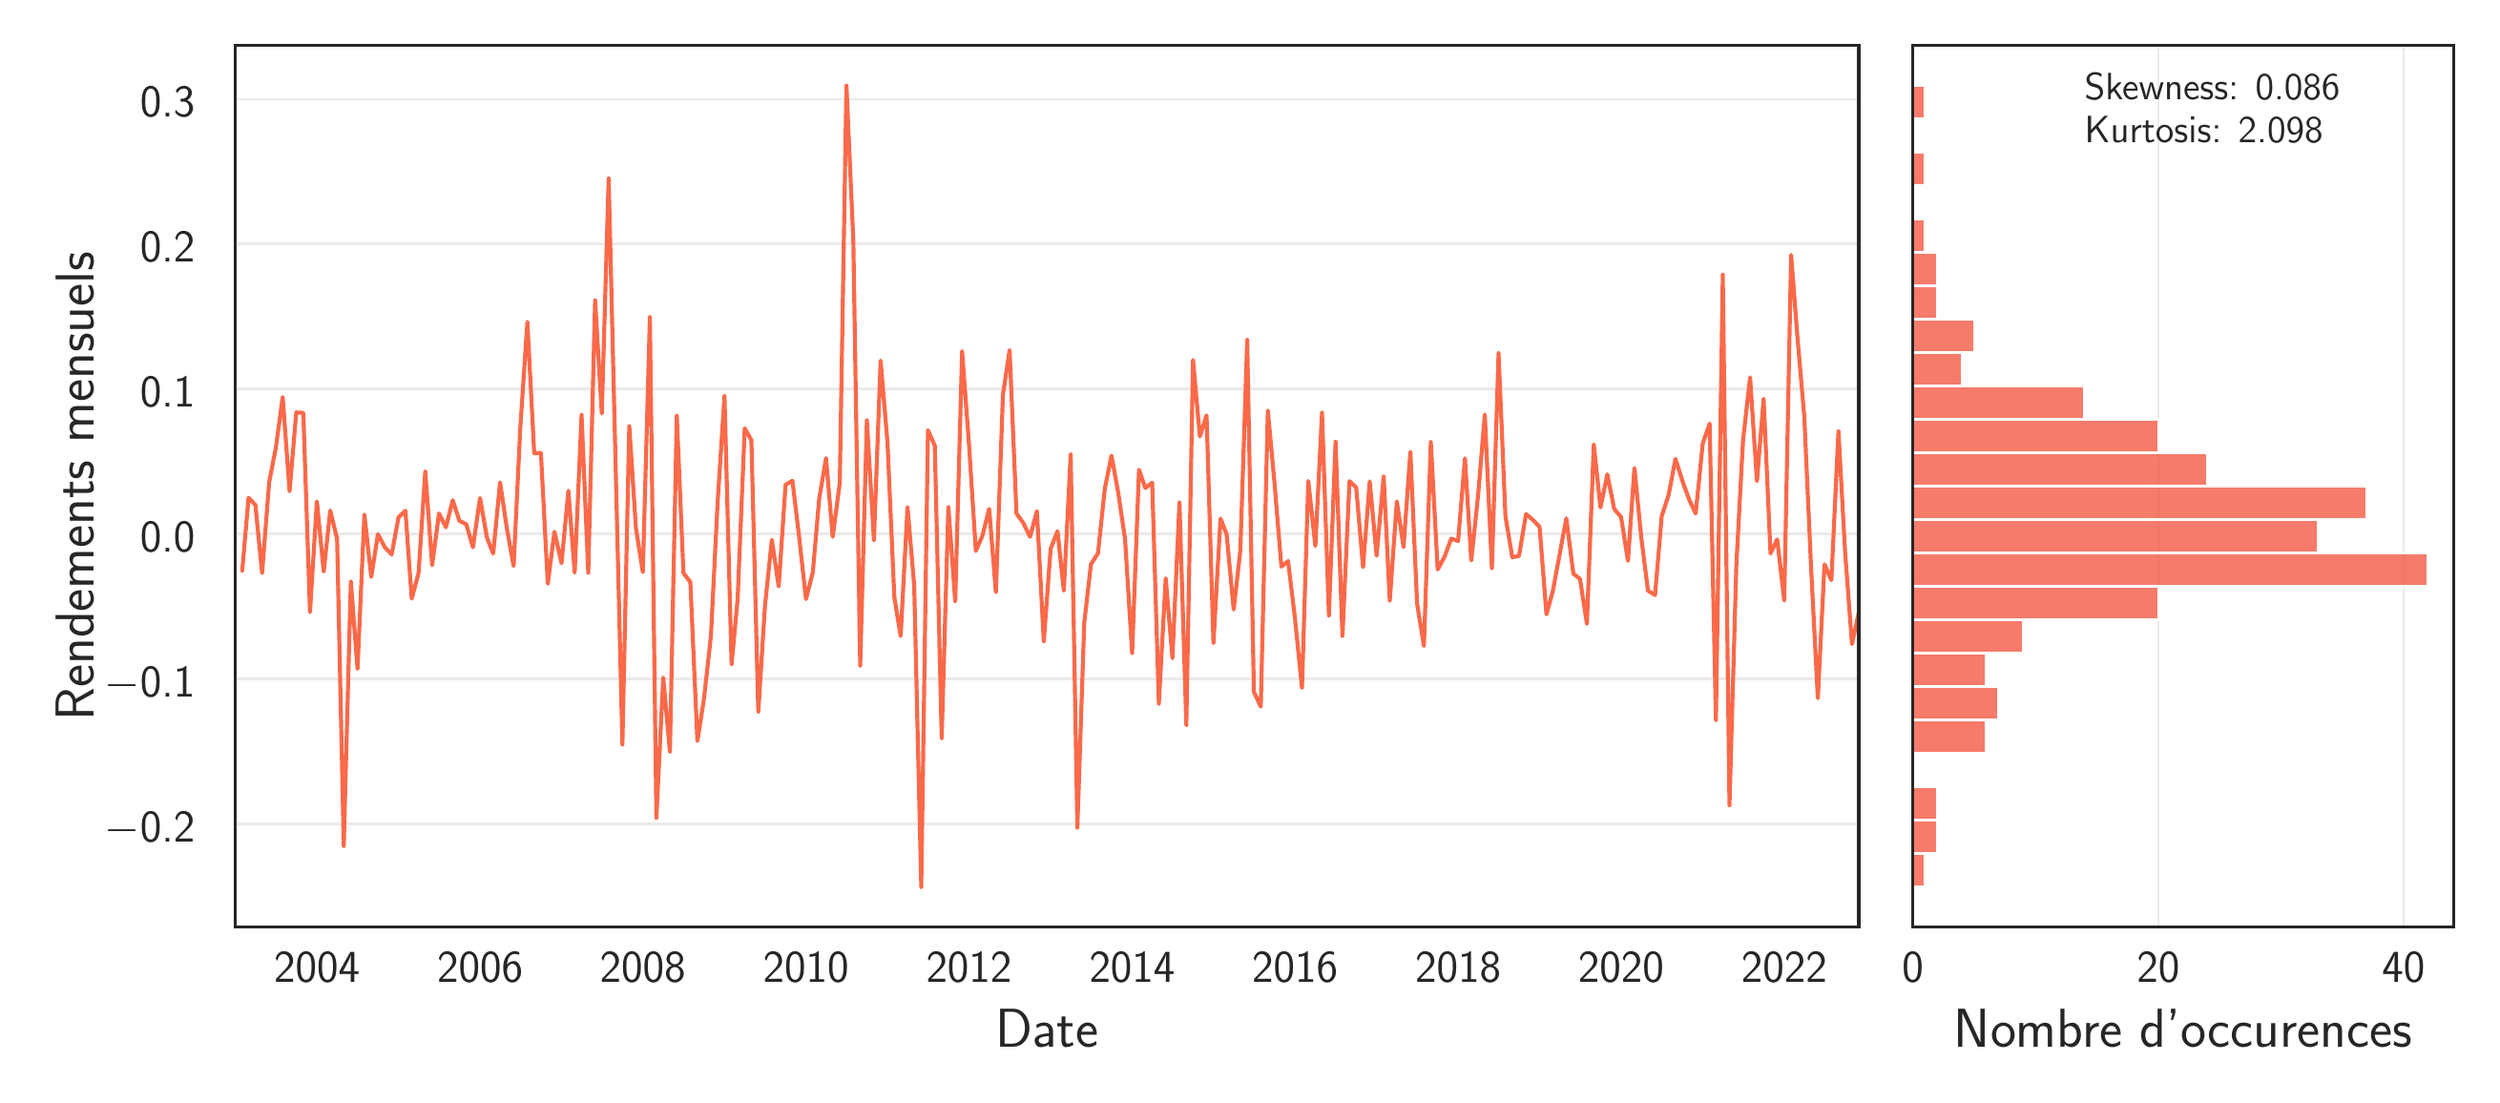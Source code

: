 \begingroup%
\makeatletter%
\begin{pgfpicture}%
\pgfpathrectangle{\pgfpointorigin}{\pgfqpoint{12.82in}{5.503in}}%
\pgfusepath{use as bounding box, clip}%
\begin{pgfscope}%
\pgfsetbuttcap%
\pgfsetmiterjoin%
\definecolor{currentfill}{rgb}{1.0,1.0,1.0}%
\pgfsetfillcolor{currentfill}%
\pgfsetlinewidth{0.0pt}%
\definecolor{currentstroke}{rgb}{1.0,1.0,1.0}%
\pgfsetstrokecolor{currentstroke}%
\pgfsetdash{}{0pt}%
\pgfpathmoveto{\pgfqpoint{0.0in}{0.0in}}%
\pgfpathlineto{\pgfqpoint{12.82in}{0.0in}}%
\pgfpathlineto{\pgfqpoint{12.82in}{5.503in}}%
\pgfpathlineto{\pgfqpoint{0.0in}{5.503in}}%
\pgfpathlineto{\pgfqpoint{0.0in}{0.0in}}%
\pgfpathclose%
\pgfusepath{fill}%
\end{pgfscope}%
\begin{pgfscope}%
\pgfsetbuttcap%
\pgfsetmiterjoin%
\definecolor{currentfill}{rgb}{1.0,1.0,1.0}%
\pgfsetfillcolor{currentfill}%
\pgfsetlinewidth{0.0pt}%
\definecolor{currentstroke}{rgb}{0.0,0.0,0.0}%
\pgfsetstrokecolor{currentstroke}%
\pgfsetstrokeopacity{0.0}%
\pgfsetdash{}{0pt}%
\pgfpathmoveto{\pgfqpoint{1.095in}{0.783in}}%
\pgfpathlineto{\pgfqpoint{9.601in}{0.783in}}%
\pgfpathlineto{\pgfqpoint{9.601in}{5.403in}}%
\pgfpathlineto{\pgfqpoint{1.095in}{5.403in}}%
\pgfpathlineto{\pgfqpoint{1.095in}{0.783in}}%
\pgfpathclose%
\pgfusepath{fill}%
\end{pgfscope}%
\begin{pgfscope}%
\pgfpathrectangle{\pgfqpoint{1.095in}{0.783in}}{\pgfqpoint{8.506in}{4.62in}}%
\pgfusepath{clip}%
\pgfsetroundcap%
\pgfsetroundjoin%
\pgfsetlinewidth{1.004pt}%
\definecolor{currentstroke}{rgb}{0.8,0.8,0.8}%
\pgfsetstrokecolor{currentstroke}%
\pgfsetstrokeopacity{0.0}%
\pgfsetdash{}{0pt}%
\pgfpathmoveto{\pgfqpoint{1.522in}{0.783in}}%
\pgfpathlineto{\pgfqpoint{1.522in}{5.403in}}%
\pgfusepath{stroke}%
\end{pgfscope}%
\begin{pgfscope}%
\definecolor{textcolor}{rgb}{0.15,0.15,0.15}%
\pgfsetstrokecolor{textcolor}%
\pgfsetfillcolor{textcolor}%
\pgftext[x=1.522in,y=0.651in,,top]{\color{textcolor}\sffamily\fontsize{19.0}{22.8}\selectfont 2004}%
\end{pgfscope}%
\begin{pgfscope}%
\pgfpathrectangle{\pgfqpoint{1.095in}{0.783in}}{\pgfqpoint{8.506in}{4.62in}}%
\pgfusepath{clip}%
\pgfsetroundcap%
\pgfsetroundjoin%
\pgfsetlinewidth{1.004pt}%
\definecolor{currentstroke}{rgb}{0.8,0.8,0.8}%
\pgfsetstrokecolor{currentstroke}%
\pgfsetstrokeopacity{0.0}%
\pgfsetdash{}{0pt}%
\pgfpathmoveto{\pgfqpoint{2.377in}{0.783in}}%
\pgfpathlineto{\pgfqpoint{2.377in}{5.403in}}%
\pgfusepath{stroke}%
\end{pgfscope}%
\begin{pgfscope}%
\definecolor{textcolor}{rgb}{0.15,0.15,0.15}%
\pgfsetstrokecolor{textcolor}%
\pgfsetfillcolor{textcolor}%
\pgftext[x=2.377in,y=0.651in,,top]{\color{textcolor}\sffamily\fontsize{19.0}{22.8}\selectfont 2006}%
\end{pgfscope}%
\begin{pgfscope}%
\pgfpathrectangle{\pgfqpoint{1.095in}{0.783in}}{\pgfqpoint{8.506in}{4.62in}}%
\pgfusepath{clip}%
\pgfsetroundcap%
\pgfsetroundjoin%
\pgfsetlinewidth{1.004pt}%
\definecolor{currentstroke}{rgb}{0.8,0.8,0.8}%
\pgfsetstrokecolor{currentstroke}%
\pgfsetstrokeopacity{0.0}%
\pgfsetdash{}{0pt}%
\pgfpathmoveto{\pgfqpoint{3.23in}{0.783in}}%
\pgfpathlineto{\pgfqpoint{3.23in}{5.403in}}%
\pgfusepath{stroke}%
\end{pgfscope}%
\begin{pgfscope}%
\definecolor{textcolor}{rgb}{0.15,0.15,0.15}%
\pgfsetstrokecolor{textcolor}%
\pgfsetfillcolor{textcolor}%
\pgftext[x=3.23in,y=0.651in,,top]{\color{textcolor}\sffamily\fontsize{19.0}{22.8}\selectfont 2008}%
\end{pgfscope}%
\begin{pgfscope}%
\pgfpathrectangle{\pgfqpoint{1.095in}{0.783in}}{\pgfqpoint{8.506in}{4.62in}}%
\pgfusepath{clip}%
\pgfsetroundcap%
\pgfsetroundjoin%
\pgfsetlinewidth{1.004pt}%
\definecolor{currentstroke}{rgb}{0.8,0.8,0.8}%
\pgfsetstrokecolor{currentstroke}%
\pgfsetstrokeopacity{0.0}%
\pgfsetdash{}{0pt}%
\pgfpathmoveto{\pgfqpoint{4.085in}{0.783in}}%
\pgfpathlineto{\pgfqpoint{4.085in}{5.403in}}%
\pgfusepath{stroke}%
\end{pgfscope}%
\begin{pgfscope}%
\definecolor{textcolor}{rgb}{0.15,0.15,0.15}%
\pgfsetstrokecolor{textcolor}%
\pgfsetfillcolor{textcolor}%
\pgftext[x=4.085in,y=0.651in,,top]{\color{textcolor}\sffamily\fontsize{19.0}{22.8}\selectfont 2010}%
\end{pgfscope}%
\begin{pgfscope}%
\pgfpathrectangle{\pgfqpoint{1.095in}{0.783in}}{\pgfqpoint{8.506in}{4.62in}}%
\pgfusepath{clip}%
\pgfsetroundcap%
\pgfsetroundjoin%
\pgfsetlinewidth{1.004pt}%
\definecolor{currentstroke}{rgb}{0.8,0.8,0.8}%
\pgfsetstrokecolor{currentstroke}%
\pgfsetstrokeopacity{0.0}%
\pgfsetdash{}{0pt}%
\pgfpathmoveto{\pgfqpoint{4.939in}{0.783in}}%
\pgfpathlineto{\pgfqpoint{4.939in}{5.403in}}%
\pgfusepath{stroke}%
\end{pgfscope}%
\begin{pgfscope}%
\definecolor{textcolor}{rgb}{0.15,0.15,0.15}%
\pgfsetstrokecolor{textcolor}%
\pgfsetfillcolor{textcolor}%
\pgftext[x=4.939in,y=0.651in,,top]{\color{textcolor}\sffamily\fontsize{19.0}{22.8}\selectfont 2012}%
\end{pgfscope}%
\begin{pgfscope}%
\pgfpathrectangle{\pgfqpoint{1.095in}{0.783in}}{\pgfqpoint{8.506in}{4.62in}}%
\pgfusepath{clip}%
\pgfsetroundcap%
\pgfsetroundjoin%
\pgfsetlinewidth{1.004pt}%
\definecolor{currentstroke}{rgb}{0.8,0.8,0.8}%
\pgfsetstrokecolor{currentstroke}%
\pgfsetstrokeopacity{0.0}%
\pgfsetdash{}{0pt}%
\pgfpathmoveto{\pgfqpoint{5.794in}{0.783in}}%
\pgfpathlineto{\pgfqpoint{5.794in}{5.403in}}%
\pgfusepath{stroke}%
\end{pgfscope}%
\begin{pgfscope}%
\definecolor{textcolor}{rgb}{0.15,0.15,0.15}%
\pgfsetstrokecolor{textcolor}%
\pgfsetfillcolor{textcolor}%
\pgftext[x=5.794in,y=0.651in,,top]{\color{textcolor}\sffamily\fontsize{19.0}{22.8}\selectfont 2014}%
\end{pgfscope}%
\begin{pgfscope}%
\pgfpathrectangle{\pgfqpoint{1.095in}{0.783in}}{\pgfqpoint{8.506in}{4.62in}}%
\pgfusepath{clip}%
\pgfsetroundcap%
\pgfsetroundjoin%
\pgfsetlinewidth{1.004pt}%
\definecolor{currentstroke}{rgb}{0.8,0.8,0.8}%
\pgfsetstrokecolor{currentstroke}%
\pgfsetstrokeopacity{0.0}%
\pgfsetdash{}{0pt}%
\pgfpathmoveto{\pgfqpoint{6.647in}{0.783in}}%
\pgfpathlineto{\pgfqpoint{6.647in}{5.403in}}%
\pgfusepath{stroke}%
\end{pgfscope}%
\begin{pgfscope}%
\definecolor{textcolor}{rgb}{0.15,0.15,0.15}%
\pgfsetstrokecolor{textcolor}%
\pgfsetfillcolor{textcolor}%
\pgftext[x=6.647in,y=0.651in,,top]{\color{textcolor}\sffamily\fontsize{19.0}{22.8}\selectfont 2016}%
\end{pgfscope}%
\begin{pgfscope}%
\pgfpathrectangle{\pgfqpoint{1.095in}{0.783in}}{\pgfqpoint{8.506in}{4.62in}}%
\pgfusepath{clip}%
\pgfsetroundcap%
\pgfsetroundjoin%
\pgfsetlinewidth{1.004pt}%
\definecolor{currentstroke}{rgb}{0.8,0.8,0.8}%
\pgfsetstrokecolor{currentstroke}%
\pgfsetstrokeopacity{0.0}%
\pgfsetdash{}{0pt}%
\pgfpathmoveto{\pgfqpoint{7.502in}{0.783in}}%
\pgfpathlineto{\pgfqpoint{7.502in}{5.403in}}%
\pgfusepath{stroke}%
\end{pgfscope}%
\begin{pgfscope}%
\definecolor{textcolor}{rgb}{0.15,0.15,0.15}%
\pgfsetstrokecolor{textcolor}%
\pgfsetfillcolor{textcolor}%
\pgftext[x=7.502in,y=0.651in,,top]{\color{textcolor}\sffamily\fontsize{19.0}{22.8}\selectfont 2018}%
\end{pgfscope}%
\begin{pgfscope}%
\pgfpathrectangle{\pgfqpoint{1.095in}{0.783in}}{\pgfqpoint{8.506in}{4.62in}}%
\pgfusepath{clip}%
\pgfsetroundcap%
\pgfsetroundjoin%
\pgfsetlinewidth{1.004pt}%
\definecolor{currentstroke}{rgb}{0.8,0.8,0.8}%
\pgfsetstrokecolor{currentstroke}%
\pgfsetstrokeopacity{0.0}%
\pgfsetdash{}{0pt}%
\pgfpathmoveto{\pgfqpoint{8.356in}{0.783in}}%
\pgfpathlineto{\pgfqpoint{8.356in}{5.403in}}%
\pgfusepath{stroke}%
\end{pgfscope}%
\begin{pgfscope}%
\definecolor{textcolor}{rgb}{0.15,0.15,0.15}%
\pgfsetstrokecolor{textcolor}%
\pgfsetfillcolor{textcolor}%
\pgftext[x=8.356in,y=0.651in,,top]{\color{textcolor}\sffamily\fontsize{19.0}{22.8}\selectfont 2020}%
\end{pgfscope}%
\begin{pgfscope}%
\pgfpathrectangle{\pgfqpoint{1.095in}{0.783in}}{\pgfqpoint{8.506in}{4.62in}}%
\pgfusepath{clip}%
\pgfsetroundcap%
\pgfsetroundjoin%
\pgfsetlinewidth{1.004pt}%
\definecolor{currentstroke}{rgb}{0.8,0.8,0.8}%
\pgfsetstrokecolor{currentstroke}%
\pgfsetstrokeopacity{0.0}%
\pgfsetdash{}{0pt}%
\pgfpathmoveto{\pgfqpoint{9.211in}{0.783in}}%
\pgfpathlineto{\pgfqpoint{9.211in}{5.403in}}%
\pgfusepath{stroke}%
\end{pgfscope}%
\begin{pgfscope}%
\definecolor{textcolor}{rgb}{0.15,0.15,0.15}%
\pgfsetstrokecolor{textcolor}%
\pgfsetfillcolor{textcolor}%
\pgftext[x=9.211in,y=0.651in,,top]{\color{textcolor}\sffamily\fontsize{19.0}{22.8}\selectfont 2022}%
\end{pgfscope}%
\begin{pgfscope}%
\definecolor{textcolor}{rgb}{0.15,0.15,0.15}%
\pgfsetstrokecolor{textcolor}%
\pgfsetfillcolor{textcolor}%
\pgftext[x=5.348in,y=0.354in,,top]{\color{textcolor}\sffamily\fontsize{20.0}{24.0}\selectfont Date}%
\end{pgfscope}%
\begin{pgfscope}%
\pgfpathrectangle{\pgfqpoint{1.095in}{0.783in}}{\pgfqpoint{8.506in}{4.62in}}%
\pgfusepath{clip}%
\pgfsetroundcap%
\pgfsetroundjoin%
\pgfsetlinewidth{1.004pt}%
\definecolor{currentstroke}{rgb}{0.8,0.8,0.8}%
\pgfsetstrokecolor{currentstroke}%
\pgfsetstrokeopacity{0.4}%
\pgfsetdash{}{0pt}%
\pgfpathmoveto{\pgfqpoint{1.095in}{1.323in}}%
\pgfpathlineto{\pgfqpoint{9.601in}{1.323in}}%
\pgfusepath{stroke}%
\end{pgfscope}%
\begin{pgfscope}%
\definecolor{textcolor}{rgb}{0.15,0.15,0.15}%
\pgfsetstrokecolor{textcolor}%
\pgfsetfillcolor{textcolor}%
\pgftext[x=0.41in, y=1.229in, left, base]{\color{textcolor}\sffamily\fontsize{19.0}{22.8}\selectfont \ensuremath{-}0.2}%
\end{pgfscope}%
\begin{pgfscope}%
\pgfpathrectangle{\pgfqpoint{1.095in}{0.783in}}{\pgfqpoint{8.506in}{4.62in}}%
\pgfusepath{clip}%
\pgfsetroundcap%
\pgfsetroundjoin%
\pgfsetlinewidth{1.004pt}%
\definecolor{currentstroke}{rgb}{0.8,0.8,0.8}%
\pgfsetstrokecolor{currentstroke}%
\pgfsetstrokeopacity{0.4}%
\pgfsetdash{}{0pt}%
\pgfpathmoveto{\pgfqpoint{1.095in}{2.083in}}%
\pgfpathlineto{\pgfqpoint{9.601in}{2.083in}}%
\pgfusepath{stroke}%
\end{pgfscope}%
\begin{pgfscope}%
\definecolor{textcolor}{rgb}{0.15,0.15,0.15}%
\pgfsetstrokecolor{textcolor}%
\pgfsetfillcolor{textcolor}%
\pgftext[x=0.41in, y=1.988in, left, base]{\color{textcolor}\sffamily\fontsize{19.0}{22.8}\selectfont \ensuremath{-}0.1}%
\end{pgfscope}%
\begin{pgfscope}%
\pgfpathrectangle{\pgfqpoint{1.095in}{0.783in}}{\pgfqpoint{8.506in}{4.62in}}%
\pgfusepath{clip}%
\pgfsetroundcap%
\pgfsetroundjoin%
\pgfsetlinewidth{1.004pt}%
\definecolor{currentstroke}{rgb}{0.8,0.8,0.8}%
\pgfsetstrokecolor{currentstroke}%
\pgfsetstrokeopacity{0.4}%
\pgfsetdash{}{0pt}%
\pgfpathmoveto{\pgfqpoint{1.095in}{2.842in}}%
\pgfpathlineto{\pgfqpoint{9.601in}{2.842in}}%
\pgfusepath{stroke}%
\end{pgfscope}%
\begin{pgfscope}%
\definecolor{textcolor}{rgb}{0.15,0.15,0.15}%
\pgfsetstrokecolor{textcolor}%
\pgfsetfillcolor{textcolor}%
\pgftext[x=0.596in, y=2.748in, left, base]{\color{textcolor}\sffamily\fontsize{19.0}{22.8}\selectfont 0.0}%
\end{pgfscope}%
\begin{pgfscope}%
\pgfpathrectangle{\pgfqpoint{1.095in}{0.783in}}{\pgfqpoint{8.506in}{4.62in}}%
\pgfusepath{clip}%
\pgfsetroundcap%
\pgfsetroundjoin%
\pgfsetlinewidth{1.004pt}%
\definecolor{currentstroke}{rgb}{0.8,0.8,0.8}%
\pgfsetstrokecolor{currentstroke}%
\pgfsetstrokeopacity{0.4}%
\pgfsetdash{}{0pt}%
\pgfpathmoveto{\pgfqpoint{1.095in}{3.602in}}%
\pgfpathlineto{\pgfqpoint{9.601in}{3.602in}}%
\pgfusepath{stroke}%
\end{pgfscope}%
\begin{pgfscope}%
\definecolor{textcolor}{rgb}{0.15,0.15,0.15}%
\pgfsetstrokecolor{textcolor}%
\pgfsetfillcolor{textcolor}%
\pgftext[x=0.596in, y=3.508in, left, base]{\color{textcolor}\sffamily\fontsize{19.0}{22.8}\selectfont 0.1}%
\end{pgfscope}%
\begin{pgfscope}%
\pgfpathrectangle{\pgfqpoint{1.095in}{0.783in}}{\pgfqpoint{8.506in}{4.62in}}%
\pgfusepath{clip}%
\pgfsetroundcap%
\pgfsetroundjoin%
\pgfsetlinewidth{1.004pt}%
\definecolor{currentstroke}{rgb}{0.8,0.8,0.8}%
\pgfsetstrokecolor{currentstroke}%
\pgfsetstrokeopacity{0.4}%
\pgfsetdash{}{0pt}%
\pgfpathmoveto{\pgfqpoint{1.095in}{4.362in}}%
\pgfpathlineto{\pgfqpoint{9.601in}{4.362in}}%
\pgfusepath{stroke}%
\end{pgfscope}%
\begin{pgfscope}%
\definecolor{textcolor}{rgb}{0.15,0.15,0.15}%
\pgfsetstrokecolor{textcolor}%
\pgfsetfillcolor{textcolor}%
\pgftext[x=0.596in, y=4.267in, left, base]{\color{textcolor}\sffamily\fontsize{19.0}{22.8}\selectfont 0.2}%
\end{pgfscope}%
\begin{pgfscope}%
\pgfpathrectangle{\pgfqpoint{1.095in}{0.783in}}{\pgfqpoint{8.506in}{4.62in}}%
\pgfusepath{clip}%
\pgfsetroundcap%
\pgfsetroundjoin%
\pgfsetlinewidth{1.004pt}%
\definecolor{currentstroke}{rgb}{0.8,0.8,0.8}%
\pgfsetstrokecolor{currentstroke}%
\pgfsetstrokeopacity{0.4}%
\pgfsetdash{}{0pt}%
\pgfpathmoveto{\pgfqpoint{1.095in}{5.121in}}%
\pgfpathlineto{\pgfqpoint{9.601in}{5.121in}}%
\pgfusepath{stroke}%
\end{pgfscope}%
\begin{pgfscope}%
\definecolor{textcolor}{rgb}{0.15,0.15,0.15}%
\pgfsetstrokecolor{textcolor}%
\pgfsetfillcolor{textcolor}%
\pgftext[x=0.596in, y=5.027in, left, base]{\color{textcolor}\sffamily\fontsize{19.0}{22.8}\selectfont 0.3}%
\end{pgfscope}%
\begin{pgfscope}%
\definecolor{textcolor}{rgb}{0.15,0.15,0.15}%
\pgfsetstrokecolor{textcolor}%
\pgfsetfillcolor{textcolor}%
\pgftext[x=0.354in,y=3.093in,,bottom,rotate=90.0]{\color{textcolor}\sffamily\fontsize{20.0}{24.0}\selectfont Rendements mensuels}%
\end{pgfscope}%
\begin{pgfscope}%
\pgfpathrectangle{\pgfqpoint{1.095in}{0.783in}}{\pgfqpoint{8.506in}{4.62in}}%
\pgfusepath{clip}%
\pgfsetroundcap%
\pgfsetroundjoin%
\pgfsetlinewidth{1.506pt}%
\definecolor{currentstroke}{rgb}{0.984,0.413,0.288}%
\pgfsetstrokecolor{currentstroke}%
\pgfsetdash{}{0pt}%
\pgfpathmoveto{\pgfqpoint{1.131in}{2.651in}}%
\pgfpathlineto{\pgfqpoint{1.164in}{3.033in}}%
\pgfpathlineto{\pgfqpoint{1.2in}{2.995in}}%
\pgfpathlineto{\pgfqpoint{1.235in}{2.638in}}%
\pgfpathlineto{\pgfqpoint{1.272in}{3.114in}}%
\pgfpathlineto{\pgfqpoint{1.307in}{3.295in}}%
\pgfpathlineto{\pgfqpoint{1.343in}{3.561in}}%
\pgfpathlineto{\pgfqpoint{1.379in}{3.067in}}%
\pgfpathlineto{\pgfqpoint{1.414in}{3.48in}}%
\pgfpathlineto{\pgfqpoint{1.451in}{3.478in}}%
\pgfpathlineto{\pgfqpoint{1.486in}{2.433in}}%
\pgfpathlineto{\pgfqpoint{1.522in}{3.014in}}%
\pgfpathlineto{\pgfqpoint{1.558in}{2.646in}}%
\pgfpathlineto{\pgfqpoint{1.592in}{2.966in}}%
\pgfpathlineto{\pgfqpoint{1.628in}{2.818in}}%
\pgfpathlineto{\pgfqpoint{1.663in}{1.208in}}%
\pgfpathlineto{\pgfqpoint{1.7in}{2.595in}}%
\pgfpathlineto{\pgfqpoint{1.735in}{2.136in}}%
\pgfpathlineto{\pgfqpoint{1.771in}{2.945in}}%
\pgfpathlineto{\pgfqpoint{1.807in}{2.618in}}%
\pgfpathlineto{\pgfqpoint{1.842in}{2.842in}}%
\pgfpathlineto{\pgfqpoint{1.879in}{2.772in}}%
\pgfpathlineto{\pgfqpoint{1.914in}{2.736in}}%
\pgfpathlineto{\pgfqpoint{1.95in}{2.931in}}%
\pgfpathlineto{\pgfqpoint{1.986in}{2.965in}}%
\pgfpathlineto{\pgfqpoint{2.019in}{2.504in}}%
\pgfpathlineto{\pgfqpoint{2.055in}{2.639in}}%
\pgfpathlineto{\pgfqpoint{2.09in}{3.172in}}%
\pgfpathlineto{\pgfqpoint{2.126in}{2.679in}}%
\pgfpathlineto{\pgfqpoint{2.162in}{2.951in}}%
\pgfpathlineto{\pgfqpoint{2.198in}{2.878in}}%
\pgfpathlineto{\pgfqpoint{2.234in}{3.02in}}%
\pgfpathlineto{\pgfqpoint{2.269in}{2.912in}}%
\pgfpathlineto{\pgfqpoint{2.305in}{2.894in}}%
\pgfpathlineto{\pgfqpoint{2.34in}{2.773in}}%
\pgfpathlineto{\pgfqpoint{2.377in}{3.032in}}%
\pgfpathlineto{\pgfqpoint{2.413in}{2.825in}}%
\pgfpathlineto{\pgfqpoint{2.446in}{2.74in}}%
\pgfpathlineto{\pgfqpoint{2.482in}{3.114in}}%
\pgfpathlineto{\pgfqpoint{2.517in}{2.876in}}%
\pgfpathlineto{\pgfqpoint{2.553in}{2.675in}}%
\pgfpathlineto{\pgfqpoint{2.588in}{3.398in}}%
\pgfpathlineto{\pgfqpoint{2.625in}{3.955in}}%
\pgfpathlineto{\pgfqpoint{2.661in}{3.266in}}%
\pgfpathlineto{\pgfqpoint{2.696in}{3.268in}}%
\pgfpathlineto{\pgfqpoint{2.732in}{2.582in}}%
\pgfpathlineto{\pgfqpoint{2.767in}{2.855in}}%
\pgfpathlineto{\pgfqpoint{2.804in}{2.69in}}%
\pgfpathlineto{\pgfqpoint{2.84in}{3.07in}}%
\pgfpathlineto{\pgfqpoint{2.873in}{2.64in}}%
\pgfpathlineto{\pgfqpoint{2.909in}{3.468in}}%
\pgfpathlineto{\pgfqpoint{2.944in}{2.64in}}%
\pgfpathlineto{\pgfqpoint{2.98in}{4.068in}}%
\pgfpathlineto{\pgfqpoint{3.015in}{3.474in}}%
\pgfpathlineto{\pgfqpoint{3.051in}{4.706in}}%
\pgfpathlineto{\pgfqpoint{3.123in}{1.74in}}%
\pgfpathlineto{\pgfqpoint{3.159in}{3.41in}}%
\pgfpathlineto{\pgfqpoint{3.194in}{2.873in}}%
\pgfpathlineto{\pgfqpoint{3.23in}{2.643in}}%
\pgfpathlineto{\pgfqpoint{3.267in}{3.98in}}%
\pgfpathlineto{\pgfqpoint{3.301in}{1.355in}}%
\pgfpathlineto{\pgfqpoint{3.337in}{2.091in}}%
\pgfpathlineto{\pgfqpoint{3.372in}{1.701in}}%
\pgfpathlineto{\pgfqpoint{3.408in}{3.463in}}%
\pgfpathlineto{\pgfqpoint{3.443in}{2.638in}}%
\pgfpathlineto{\pgfqpoint{3.479in}{2.591in}}%
\pgfpathlineto{\pgfqpoint{3.516in}{1.758in}}%
\pgfpathlineto{\pgfqpoint{3.551in}{1.983in}}%
\pgfpathlineto{\pgfqpoint{3.587in}{2.31in}}%
\pgfpathlineto{\pgfqpoint{3.622in}{3.01in}}%
\pgfpathlineto{\pgfqpoint{3.658in}{3.568in}}%
\pgfpathlineto{\pgfqpoint{3.695in}{2.159in}}%
\pgfpathlineto{\pgfqpoint{3.727in}{2.505in}}%
\pgfpathlineto{\pgfqpoint{3.764in}{3.397in}}%
\pgfpathlineto{\pgfqpoint{3.799in}{3.334in}}%
\pgfpathlineto{\pgfqpoint{3.835in}{1.91in}}%
\pgfpathlineto{\pgfqpoint{3.87in}{2.465in}}%
\pgfpathlineto{\pgfqpoint{3.906in}{2.813in}}%
\pgfpathlineto{\pgfqpoint{3.942in}{2.568in}}%
\pgfpathlineto{\pgfqpoint{3.978in}{3.101in}}%
\pgfpathlineto{\pgfqpoint{4.014in}{3.122in}}%
\pgfpathlineto{\pgfqpoint{4.049in}{2.828in}}%
\pgfpathlineto{\pgfqpoint{4.085in}{2.502in}}%
\pgfpathlineto{\pgfqpoint{4.121in}{2.643in}}%
\pgfpathlineto{\pgfqpoint{4.154in}{3.027in}}%
\pgfpathlineto{\pgfqpoint{4.19in}{3.241in}}%
\pgfpathlineto{\pgfqpoint{4.225in}{2.828in}}%
\pgfpathlineto{\pgfqpoint{4.262in}{3.111in}}%
\pgfpathlineto{\pgfqpoint{4.297in}{5.193in}}%
\pgfpathlineto{\pgfqpoint{4.333in}{4.381in}}%
\pgfpathlineto{\pgfqpoint{4.369in}{2.153in}}%
\pgfpathlineto{\pgfqpoint{4.404in}{3.439in}}%
\pgfpathlineto{\pgfqpoint{4.441in}{2.809in}}%
\pgfpathlineto{\pgfqpoint{4.476in}{3.752in}}%
\pgfpathlineto{\pgfqpoint{4.512in}{3.323in}}%
\pgfpathlineto{\pgfqpoint{4.548in}{2.511in}}%
\pgfpathlineto{\pgfqpoint{4.581in}{2.308in}}%
\pgfpathlineto{\pgfqpoint{4.617in}{2.984in}}%
\pgfpathlineto{\pgfqpoint{4.652in}{2.574in}}%
\pgfpathlineto{\pgfqpoint{4.689in}{0.993in}}%
\pgfpathlineto{\pgfqpoint{4.724in}{3.387in}}%
\pgfpathlineto{\pgfqpoint{4.76in}{3.306in}}%
\pgfpathlineto{\pgfqpoint{4.796in}{1.773in}}%
\pgfpathlineto{\pgfqpoint{4.831in}{2.986in}}%
\pgfpathlineto{\pgfqpoint{4.867in}{2.489in}}%
\pgfpathlineto{\pgfqpoint{4.903in}{3.801in}}%
\pgfpathlineto{\pgfqpoint{4.939in}{3.315in}}%
\pgfpathlineto{\pgfqpoint{4.975in}{2.754in}}%
\pgfpathlineto{\pgfqpoint{5.009in}{2.833in}}%
\pgfpathlineto{\pgfqpoint{5.045in}{2.975in}}%
\pgfpathlineto{\pgfqpoint{5.08in}{2.538in}}%
\pgfpathlineto{\pgfqpoint{5.117in}{3.573in}}%
\pgfpathlineto{\pgfqpoint{5.152in}{3.807in}}%
\pgfpathlineto{\pgfqpoint{5.188in}{2.951in}}%
\pgfpathlineto{\pgfqpoint{5.224in}{2.9in}}%
\pgfpathlineto{\pgfqpoint{5.259in}{2.828in}}%
\pgfpathlineto{\pgfqpoint{5.295in}{2.963in}}%
\pgfpathlineto{\pgfqpoint{5.331in}{2.279in}}%
\pgfpathlineto{\pgfqpoint{5.367in}{2.766in}}%
\pgfpathlineto{\pgfqpoint{5.403in}{2.858in}}%
\pgfpathlineto{\pgfqpoint{5.436in}{2.546in}}%
\pgfpathlineto{\pgfqpoint{5.472in}{3.26in}}%
\pgfpathlineto{\pgfqpoint{5.507in}{1.304in}}%
\pgfpathlineto{\pgfqpoint{5.543in}{2.377in}}%
\pgfpathlineto{\pgfqpoint{5.578in}{2.684in}}%
\pgfpathlineto{\pgfqpoint{5.615in}{2.742in}}%
\pgfpathlineto{\pgfqpoint{5.651in}{3.082in}}%
\pgfpathlineto{\pgfqpoint{5.686in}{3.254in}}%
\pgfpathlineto{\pgfqpoint{5.722in}{3.054in}}%
\pgfpathlineto{\pgfqpoint{5.757in}{2.815in}}%
\pgfpathlineto{\pgfqpoint{5.794in}{2.218in}}%
\pgfpathlineto{\pgfqpoint{5.83in}{3.18in}}%
\pgfpathlineto{\pgfqpoint{5.863in}{3.084in}}%
\pgfpathlineto{\pgfqpoint{5.899in}{3.112in}}%
\pgfpathlineto{\pgfqpoint{5.934in}{1.954in}}%
\pgfpathlineto{\pgfqpoint{5.97in}{2.611in}}%
\pgfpathlineto{\pgfqpoint{6.005in}{2.192in}}%
\pgfpathlineto{\pgfqpoint{6.042in}{3.008in}}%
\pgfpathlineto{\pgfqpoint{6.078in}{1.842in}}%
\pgfpathlineto{\pgfqpoint{6.113in}{3.755in}}%
\pgfpathlineto{\pgfqpoint{6.149in}{3.354in}}%
\pgfpathlineto{\pgfqpoint{6.184in}{3.465in}}%
\pgfpathlineto{\pgfqpoint{6.22in}{2.271in}}%
\pgfpathlineto{\pgfqpoint{6.257in}{2.924in}}%
\pgfpathlineto{\pgfqpoint{6.289in}{2.842in}}%
\pgfpathlineto{\pgfqpoint{6.326in}{2.447in}}%
\pgfpathlineto{\pgfqpoint{6.361in}{2.757in}}%
\pgfpathlineto{\pgfqpoint{6.397in}{3.861in}}%
\pgfpathlineto{\pgfqpoint{6.432in}{2.016in}}%
\pgfpathlineto{\pgfqpoint{6.468in}{1.938in}}%
\pgfpathlineto{\pgfqpoint{6.505in}{3.49in}}%
\pgfpathlineto{\pgfqpoint{6.54in}{3.11in}}%
\pgfpathlineto{\pgfqpoint{6.576in}{2.672in}}%
\pgfpathlineto{\pgfqpoint{6.611in}{2.701in}}%
\pgfpathlineto{\pgfqpoint{6.647in}{2.403in}}%
\pgfpathlineto{\pgfqpoint{6.684in}{2.036in}}%
\pgfpathlineto{\pgfqpoint{6.717in}{3.121in}}%
\pgfpathlineto{\pgfqpoint{6.754in}{2.78in}}%
\pgfpathlineto{\pgfqpoint{6.789in}{3.479in}}%
\pgfpathlineto{\pgfqpoint{6.825in}{2.416in}}%
\pgfpathlineto{\pgfqpoint{6.86in}{3.327in}}%
\pgfpathlineto{\pgfqpoint{6.896in}{2.309in}}%
\pgfpathlineto{\pgfqpoint{6.933in}{3.12in}}%
\pgfpathlineto{\pgfqpoint{6.968in}{3.087in}}%
\pgfpathlineto{\pgfqpoint{7.004in}{2.669in}}%
\pgfpathlineto{\pgfqpoint{7.039in}{3.119in}}%
\pgfpathlineto{\pgfqpoint{7.075in}{2.729in}}%
\pgfpathlineto{\pgfqpoint{7.112in}{3.146in}}%
\pgfpathlineto{\pgfqpoint{7.144in}{2.493in}}%
\pgfpathlineto{\pgfqpoint{7.181in}{3.014in}}%
\pgfpathlineto{\pgfqpoint{7.216in}{2.774in}}%
\pgfpathlineto{\pgfqpoint{7.252in}{3.274in}}%
\pgfpathlineto{\pgfqpoint{7.287in}{2.479in}}%
\pgfpathlineto{\pgfqpoint{7.323in}{2.256in}}%
\pgfpathlineto{\pgfqpoint{7.359in}{3.327in}}%
\pgfpathlineto{\pgfqpoint{7.395in}{2.657in}}%
\pgfpathlineto{\pgfqpoint{7.431in}{2.724in}}%
\pgfpathlineto{\pgfqpoint{7.466in}{2.819in}}%
\pgfpathlineto{\pgfqpoint{7.502in}{2.806in}}%
\pgfpathlineto{\pgfqpoint{7.538in}{3.24in}}%
\pgfpathlineto{\pgfqpoint{7.571in}{2.704in}}%
\pgfpathlineto{\pgfqpoint{7.607in}{3.048in}}%
\pgfpathlineto{\pgfqpoint{7.642in}{3.47in}}%
\pgfpathlineto{\pgfqpoint{7.679in}{2.664in}}%
\pgfpathlineto{\pgfqpoint{7.714in}{3.791in}}%
\pgfpathlineto{\pgfqpoint{7.75in}{2.936in}}%
\pgfpathlineto{\pgfqpoint{7.786in}{2.721in}}%
\pgfpathlineto{\pgfqpoint{7.821in}{2.728in}}%
\pgfpathlineto{\pgfqpoint{7.858in}{2.947in}}%
\pgfpathlineto{\pgfqpoint{7.893in}{2.918in}}%
\pgfpathlineto{\pgfqpoint{7.929in}{2.88in}}%
\pgfpathlineto{\pgfqpoint{7.965in}{2.422in}}%
\pgfpathlineto{\pgfqpoint{7.998in}{2.542in}}%
\pgfpathlineto{\pgfqpoint{8.069in}{2.925in}}%
\pgfpathlineto{\pgfqpoint{8.106in}{2.635in}}%
\pgfpathlineto{\pgfqpoint{8.141in}{2.607in}}%
\pgfpathlineto{\pgfqpoint{8.177in}{2.372in}}%
\pgfpathlineto{\pgfqpoint{8.213in}{3.313in}}%
\pgfpathlineto{\pgfqpoint{8.248in}{2.982in}}%
\pgfpathlineto{\pgfqpoint{8.284in}{3.156in}}%
\pgfpathlineto{\pgfqpoint{8.32in}{2.974in}}%
\pgfpathlineto{\pgfqpoint{8.356in}{2.932in}}%
\pgfpathlineto{\pgfqpoint{8.392in}{2.702in}}%
\pgfpathlineto{\pgfqpoint{8.426in}{3.189in}}%
\pgfpathlineto{\pgfqpoint{8.462in}{2.823in}}%
\pgfpathlineto{\pgfqpoint{8.497in}{2.546in}}%
\pgfpathlineto{\pgfqpoint{8.534in}{2.523in}}%
\pgfpathlineto{\pgfqpoint{8.569in}{2.937in}}%
\pgfpathlineto{\pgfqpoint{8.605in}{3.047in}}%
\pgfpathlineto{\pgfqpoint{8.641in}{3.237in}}%
\pgfpathlineto{\pgfqpoint{8.676in}{3.125in}}%
\pgfpathlineto{\pgfqpoint{8.712in}{3.025in}}%
\pgfpathlineto{\pgfqpoint{8.747in}{2.95in}}%
\pgfpathlineto{\pgfqpoint{8.784in}{3.317in}}%
\pgfpathlineto{\pgfqpoint{8.82in}{3.422in}}%
\pgfpathlineto{\pgfqpoint{8.853in}{1.868in}}%
\pgfpathlineto{\pgfqpoint{8.889in}{4.202in}}%
\pgfpathlineto{\pgfqpoint{8.924in}{1.421in}}%
\pgfpathlineto{\pgfqpoint{8.96in}{2.681in}}%
\pgfpathlineto{\pgfqpoint{8.995in}{3.334in}}%
\pgfpathlineto{\pgfqpoint{9.032in}{3.664in}}%
\pgfpathlineto{\pgfqpoint{9.068in}{3.12in}}%
\pgfpathlineto{\pgfqpoint{9.103in}{3.552in}}%
\pgfpathlineto{\pgfqpoint{9.139in}{2.741in}}%
\pgfpathlineto{\pgfqpoint{9.174in}{2.815in}}%
\pgfpathlineto{\pgfqpoint{9.211in}{2.494in}}%
\pgfpathlineto{\pgfqpoint{9.247in}{4.306in}}%
\pgfpathlineto{\pgfqpoint{9.28in}{3.876in}}%
\pgfpathlineto{\pgfqpoint{9.316in}{3.459in}}%
\pgfpathlineto{\pgfqpoint{9.351in}{2.68in}}%
\pgfpathlineto{\pgfqpoint{9.387in}{1.982in}}%
\pgfpathlineto{\pgfqpoint{9.422in}{2.684in}}%
\pgfpathlineto{\pgfqpoint{9.458in}{2.601in}}%
\pgfpathlineto{\pgfqpoint{9.495in}{3.383in}}%
\pgfpathlineto{\pgfqpoint{9.53in}{2.746in}}%
\pgfpathlineto{\pgfqpoint{9.566in}{2.266in}}%
\pgfpathlineto{\pgfqpoint{9.601in}{2.43in}}%
\pgfpathlineto{\pgfqpoint{9.601in}{2.43in}}%
\pgfusepath{stroke}%
\end{pgfscope}%
\begin{pgfscope}%
\pgfsetrectcap%
\pgfsetmiterjoin%
\pgfsetlinewidth{1.255pt}%
\definecolor{currentstroke}{rgb}{0.15,0.15,0.15}%
\pgfsetstrokecolor{currentstroke}%
\pgfsetdash{}{0pt}%
\pgfpathmoveto{\pgfqpoint{1.095in}{0.783in}}%
\pgfpathlineto{\pgfqpoint{1.095in}{5.403in}}%
\pgfusepath{stroke}%
\end{pgfscope}%
\begin{pgfscope}%
\pgfsetrectcap%
\pgfsetmiterjoin%
\pgfsetlinewidth{1.255pt}%
\definecolor{currentstroke}{rgb}{0.15,0.15,0.15}%
\pgfsetstrokecolor{currentstroke}%
\pgfsetdash{}{0pt}%
\pgfpathmoveto{\pgfqpoint{9.601in}{0.783in}}%
\pgfpathlineto{\pgfqpoint{9.601in}{5.403in}}%
\pgfusepath{stroke}%
\end{pgfscope}%
\begin{pgfscope}%
\pgfsetrectcap%
\pgfsetmiterjoin%
\pgfsetlinewidth{1.255pt}%
\definecolor{currentstroke}{rgb}{0.15,0.15,0.15}%
\pgfsetstrokecolor{currentstroke}%
\pgfsetdash{}{0pt}%
\pgfpathmoveto{\pgfqpoint{1.095in}{0.783in}}%
\pgfpathlineto{\pgfqpoint{9.601in}{0.783in}}%
\pgfusepath{stroke}%
\end{pgfscope}%
\begin{pgfscope}%
\pgfsetrectcap%
\pgfsetmiterjoin%
\pgfsetlinewidth{1.255pt}%
\definecolor{currentstroke}{rgb}{0.15,0.15,0.15}%
\pgfsetstrokecolor{currentstroke}%
\pgfsetdash{}{0pt}%
\pgfpathmoveto{\pgfqpoint{1.095in}{5.403in}}%
\pgfpathlineto{\pgfqpoint{9.601in}{5.403in}}%
\pgfusepath{stroke}%
\end{pgfscope}%
\begin{pgfscope}%
\pgfsetbuttcap%
\pgfsetmiterjoin%
\definecolor{currentfill}{rgb}{1.0,1.0,1.0}%
\pgfsetfillcolor{currentfill}%
\pgfsetlinewidth{0.0pt}%
\definecolor{currentstroke}{rgb}{0.0,0.0,0.0}%
\pgfsetstrokecolor{currentstroke}%
\pgfsetstrokeopacity{0.0}%
\pgfsetdash{}{0pt}%
\pgfpathmoveto{\pgfqpoint{9.885in}{0.783in}}%
\pgfpathlineto{\pgfqpoint{12.72in}{0.783in}}%
\pgfpathlineto{\pgfqpoint{12.72in}{5.403in}}%
\pgfpathlineto{\pgfqpoint{9.885in}{5.403in}}%
\pgfpathlineto{\pgfqpoint{9.885in}{0.783in}}%
\pgfpathclose%
\pgfusepath{fill}%
\end{pgfscope}%
\begin{pgfscope}%
\pgfpathrectangle{\pgfqpoint{9.885in}{0.783in}}{\pgfqpoint{2.835in}{4.62in}}%
\pgfusepath{clip}%
\pgfsetroundcap%
\pgfsetroundjoin%
\pgfsetlinewidth{1.004pt}%
\definecolor{currentstroke}{rgb}{0.8,0.8,0.8}%
\pgfsetstrokecolor{currentstroke}%
\pgfsetstrokeopacity{0.4}%
\pgfsetdash{}{0pt}%
\pgfpathmoveto{\pgfqpoint{9.885in}{0.783in}}%
\pgfpathlineto{\pgfqpoint{9.885in}{5.403in}}%
\pgfusepath{stroke}%
\end{pgfscope}%
\begin{pgfscope}%
\definecolor{textcolor}{rgb}{0.15,0.15,0.15}%
\pgfsetstrokecolor{textcolor}%
\pgfsetfillcolor{textcolor}%
\pgftext[x=9.885in,y=0.651in,,top]{\color{textcolor}\sffamily\fontsize{19.0}{22.8}\selectfont 0}%
\end{pgfscope}%
\begin{pgfscope}%
\pgfpathrectangle{\pgfqpoint{9.885in}{0.783in}}{\pgfqpoint{2.835in}{4.62in}}%
\pgfusepath{clip}%
\pgfsetroundcap%
\pgfsetroundjoin%
\pgfsetlinewidth{1.004pt}%
\definecolor{currentstroke}{rgb}{0.8,0.8,0.8}%
\pgfsetstrokecolor{currentstroke}%
\pgfsetstrokeopacity{0.4}%
\pgfsetdash{}{0pt}%
\pgfpathmoveto{\pgfqpoint{11.171in}{0.783in}}%
\pgfpathlineto{\pgfqpoint{11.171in}{5.403in}}%
\pgfusepath{stroke}%
\end{pgfscope}%
\begin{pgfscope}%
\definecolor{textcolor}{rgb}{0.15,0.15,0.15}%
\pgfsetstrokecolor{textcolor}%
\pgfsetfillcolor{textcolor}%
\pgftext[x=11.171in,y=0.651in,,top]{\color{textcolor}\sffamily\fontsize{19.0}{22.8}\selectfont 20}%
\end{pgfscope}%
\begin{pgfscope}%
\pgfpathrectangle{\pgfqpoint{9.885in}{0.783in}}{\pgfqpoint{2.835in}{4.62in}}%
\pgfusepath{clip}%
\pgfsetroundcap%
\pgfsetroundjoin%
\pgfsetlinewidth{1.004pt}%
\definecolor{currentstroke}{rgb}{0.8,0.8,0.8}%
\pgfsetstrokecolor{currentstroke}%
\pgfsetstrokeopacity{0.4}%
\pgfsetdash{}{0pt}%
\pgfpathmoveto{\pgfqpoint{12.456in}{0.783in}}%
\pgfpathlineto{\pgfqpoint{12.456in}{5.403in}}%
\pgfusepath{stroke}%
\end{pgfscope}%
\begin{pgfscope}%
\definecolor{textcolor}{rgb}{0.15,0.15,0.15}%
\pgfsetstrokecolor{textcolor}%
\pgfsetfillcolor{textcolor}%
\pgftext[x=12.456in,y=0.651in,,top]{\color{textcolor}\sffamily\fontsize{19.0}{22.8}\selectfont 40}%
\end{pgfscope}%
\begin{pgfscope}%
\definecolor{textcolor}{rgb}{0.15,0.15,0.15}%
\pgfsetstrokecolor{textcolor}%
\pgfsetfillcolor{textcolor}%
\pgftext[x=11.302in,y=0.354in,,top]{\color{textcolor}\sffamily\fontsize{20.0}{24.0}\selectfont Nombre d'occurences}%
\end{pgfscope}%
\begin{pgfscope}%
\pgfpathrectangle{\pgfqpoint{9.885in}{0.783in}}{\pgfqpoint{2.835in}{4.62in}}%
\pgfusepath{clip}%
\pgfsetbuttcap%
\pgfsetmiterjoin%
\definecolor{currentfill}{rgb}{0.957,0.31,0.224}%
\pgfsetfillcolor{currentfill}%
\pgfsetfillopacity{0.75}%
\pgfsetlinewidth{1.004pt}%
\definecolor{currentstroke}{rgb}{1.0,1.0,1.0}%
\pgfsetstrokecolor{currentstroke}%
\pgfsetdash{}{0pt}%
\pgfpathmoveto{\pgfqpoint{9.885in}{0.993in}}%
\pgfpathlineto{\pgfqpoint{9.949in}{0.993in}}%
\pgfpathlineto{\pgfqpoint{9.949in}{1.168in}}%
\pgfpathlineto{\pgfqpoint{9.885in}{1.168in}}%
\pgfpathlineto{\pgfqpoint{9.885in}{0.993in}}%
\pgfpathclose%
\pgfusepath{stroke,fill}%
\end{pgfscope}%
\begin{pgfscope}%
\pgfpathrectangle{\pgfqpoint{9.885in}{0.783in}}{\pgfqpoint{2.835in}{4.62in}}%
\pgfusepath{clip}%
\pgfsetbuttcap%
\pgfsetmiterjoin%
\definecolor{currentfill}{rgb}{0.957,0.31,0.224}%
\pgfsetfillcolor{currentfill}%
\pgfsetfillopacity{0.75}%
\pgfsetlinewidth{1.004pt}%
\definecolor{currentstroke}{rgb}{1.0,1.0,1.0}%
\pgfsetstrokecolor{currentstroke}%
\pgfsetdash{}{0pt}%
\pgfpathmoveto{\pgfqpoint{9.885in}{1.168in}}%
\pgfpathlineto{\pgfqpoint{10.013in}{1.168in}}%
\pgfpathlineto{\pgfqpoint{10.013in}{1.343in}}%
\pgfpathlineto{\pgfqpoint{9.885in}{1.343in}}%
\pgfpathlineto{\pgfqpoint{9.885in}{1.168in}}%
\pgfpathclose%
\pgfusepath{stroke,fill}%
\end{pgfscope}%
\begin{pgfscope}%
\pgfpathrectangle{\pgfqpoint{9.885in}{0.783in}}{\pgfqpoint{2.835in}{4.62in}}%
\pgfusepath{clip}%
\pgfsetbuttcap%
\pgfsetmiterjoin%
\definecolor{currentfill}{rgb}{0.957,0.31,0.224}%
\pgfsetfillcolor{currentfill}%
\pgfsetfillopacity{0.75}%
\pgfsetlinewidth{1.004pt}%
\definecolor{currentstroke}{rgb}{1.0,1.0,1.0}%
\pgfsetstrokecolor{currentstroke}%
\pgfsetdash{}{0pt}%
\pgfpathmoveto{\pgfqpoint{9.885in}{1.343in}}%
\pgfpathlineto{\pgfqpoint{10.013in}{1.343in}}%
\pgfpathlineto{\pgfqpoint{10.013in}{1.518in}}%
\pgfpathlineto{\pgfqpoint{9.885in}{1.518in}}%
\pgfpathlineto{\pgfqpoint{9.885in}{1.343in}}%
\pgfpathclose%
\pgfusepath{stroke,fill}%
\end{pgfscope}%
\begin{pgfscope}%
\pgfpathrectangle{\pgfqpoint{9.885in}{0.783in}}{\pgfqpoint{2.835in}{4.62in}}%
\pgfusepath{clip}%
\pgfsetbuttcap%
\pgfsetmiterjoin%
\definecolor{currentfill}{rgb}{0.957,0.31,0.224}%
\pgfsetfillcolor{currentfill}%
\pgfsetfillopacity{0.75}%
\pgfsetlinewidth{1.004pt}%
\definecolor{currentstroke}{rgb}{1.0,1.0,1.0}%
\pgfsetstrokecolor{currentstroke}%
\pgfsetdash{}{0pt}%
\pgfpathmoveto{\pgfqpoint{9.885in}{1.518in}}%
\pgfpathlineto{\pgfqpoint{9.885in}{1.518in}}%
\pgfpathlineto{\pgfqpoint{9.885in}{1.693in}}%
\pgfpathlineto{\pgfqpoint{9.885in}{1.693in}}%
\pgfpathlineto{\pgfqpoint{9.885in}{1.518in}}%
\pgfpathclose%
\pgfusepath{stroke,fill}%
\end{pgfscope}%
\begin{pgfscope}%
\pgfpathrectangle{\pgfqpoint{9.885in}{0.783in}}{\pgfqpoint{2.835in}{4.62in}}%
\pgfusepath{clip}%
\pgfsetbuttcap%
\pgfsetmiterjoin%
\definecolor{currentfill}{rgb}{0.957,0.31,0.224}%
\pgfsetfillcolor{currentfill}%
\pgfsetfillopacity{0.75}%
\pgfsetlinewidth{1.004pt}%
\definecolor{currentstroke}{rgb}{1.0,1.0,1.0}%
\pgfsetstrokecolor{currentstroke}%
\pgfsetdash{}{0pt}%
\pgfpathmoveto{\pgfqpoint{9.885in}{1.693in}}%
\pgfpathlineto{\pgfqpoint{10.27in}{1.693in}}%
\pgfpathlineto{\pgfqpoint{10.27in}{1.868in}}%
\pgfpathlineto{\pgfqpoint{9.885in}{1.868in}}%
\pgfpathlineto{\pgfqpoint{9.885in}{1.693in}}%
\pgfpathclose%
\pgfusepath{stroke,fill}%
\end{pgfscope}%
\begin{pgfscope}%
\pgfpathrectangle{\pgfqpoint{9.885in}{0.783in}}{\pgfqpoint{2.835in}{4.62in}}%
\pgfusepath{clip}%
\pgfsetbuttcap%
\pgfsetmiterjoin%
\definecolor{currentfill}{rgb}{0.957,0.31,0.224}%
\pgfsetfillcolor{currentfill}%
\pgfsetfillopacity{0.75}%
\pgfsetlinewidth{1.004pt}%
\definecolor{currentstroke}{rgb}{1.0,1.0,1.0}%
\pgfsetstrokecolor{currentstroke}%
\pgfsetdash{}{0pt}%
\pgfpathmoveto{\pgfqpoint{9.885in}{1.868in}}%
\pgfpathlineto{\pgfqpoint{10.335in}{1.868in}}%
\pgfpathlineto{\pgfqpoint{10.335in}{2.043in}}%
\pgfpathlineto{\pgfqpoint{9.885in}{2.043in}}%
\pgfpathlineto{\pgfqpoint{9.885in}{1.868in}}%
\pgfpathclose%
\pgfusepath{stroke,fill}%
\end{pgfscope}%
\begin{pgfscope}%
\pgfpathrectangle{\pgfqpoint{9.885in}{0.783in}}{\pgfqpoint{2.835in}{4.62in}}%
\pgfusepath{clip}%
\pgfsetbuttcap%
\pgfsetmiterjoin%
\definecolor{currentfill}{rgb}{0.957,0.31,0.224}%
\pgfsetfillcolor{currentfill}%
\pgfsetfillopacity{0.75}%
\pgfsetlinewidth{1.004pt}%
\definecolor{currentstroke}{rgb}{1.0,1.0,1.0}%
\pgfsetstrokecolor{currentstroke}%
\pgfsetdash{}{0pt}%
\pgfpathmoveto{\pgfqpoint{9.885in}{2.043in}}%
\pgfpathlineto{\pgfqpoint{10.27in}{2.043in}}%
\pgfpathlineto{\pgfqpoint{10.27in}{2.218in}}%
\pgfpathlineto{\pgfqpoint{9.885in}{2.218in}}%
\pgfpathlineto{\pgfqpoint{9.885in}{2.043in}}%
\pgfpathclose%
\pgfusepath{stroke,fill}%
\end{pgfscope}%
\begin{pgfscope}%
\pgfpathrectangle{\pgfqpoint{9.885in}{0.783in}}{\pgfqpoint{2.835in}{4.62in}}%
\pgfusepath{clip}%
\pgfsetbuttcap%
\pgfsetmiterjoin%
\definecolor{currentfill}{rgb}{0.957,0.31,0.224}%
\pgfsetfillcolor{currentfill}%
\pgfsetfillopacity{0.75}%
\pgfsetlinewidth{1.004pt}%
\definecolor{currentstroke}{rgb}{1.0,1.0,1.0}%
\pgfsetstrokecolor{currentstroke}%
\pgfsetdash{}{0pt}%
\pgfpathmoveto{\pgfqpoint{9.885in}{2.218in}}%
\pgfpathlineto{\pgfqpoint{10.463in}{2.218in}}%
\pgfpathlineto{\pgfqpoint{10.463in}{2.393in}}%
\pgfpathlineto{\pgfqpoint{9.885in}{2.393in}}%
\pgfpathlineto{\pgfqpoint{9.885in}{2.218in}}%
\pgfpathclose%
\pgfusepath{stroke,fill}%
\end{pgfscope}%
\begin{pgfscope}%
\pgfpathrectangle{\pgfqpoint{9.885in}{0.783in}}{\pgfqpoint{2.835in}{4.62in}}%
\pgfusepath{clip}%
\pgfsetbuttcap%
\pgfsetmiterjoin%
\definecolor{currentfill}{rgb}{0.957,0.31,0.224}%
\pgfsetfillcolor{currentfill}%
\pgfsetfillopacity{0.75}%
\pgfsetlinewidth{1.004pt}%
\definecolor{currentstroke}{rgb}{1.0,1.0,1.0}%
\pgfsetstrokecolor{currentstroke}%
\pgfsetdash{}{0pt}%
\pgfpathmoveto{\pgfqpoint{9.885in}{2.393in}}%
\pgfpathlineto{\pgfqpoint{11.171in}{2.393in}}%
\pgfpathlineto{\pgfqpoint{11.171in}{2.568in}}%
\pgfpathlineto{\pgfqpoint{9.885in}{2.568in}}%
\pgfpathlineto{\pgfqpoint{9.885in}{2.393in}}%
\pgfpathclose%
\pgfusepath{stroke,fill}%
\end{pgfscope}%
\begin{pgfscope}%
\pgfpathrectangle{\pgfqpoint{9.885in}{0.783in}}{\pgfqpoint{2.835in}{4.62in}}%
\pgfusepath{clip}%
\pgfsetbuttcap%
\pgfsetmiterjoin%
\definecolor{currentfill}{rgb}{0.957,0.31,0.224}%
\pgfsetfillcolor{currentfill}%
\pgfsetfillopacity{0.75}%
\pgfsetlinewidth{1.004pt}%
\definecolor{currentstroke}{rgb}{1.0,1.0,1.0}%
\pgfsetstrokecolor{currentstroke}%
\pgfsetdash{}{0pt}%
\pgfpathmoveto{\pgfqpoint{9.885in}{2.568in}}%
\pgfpathlineto{\pgfqpoint{12.585in}{2.568in}}%
\pgfpathlineto{\pgfqpoint{12.585in}{2.743in}}%
\pgfpathlineto{\pgfqpoint{9.885in}{2.743in}}%
\pgfpathlineto{\pgfqpoint{9.885in}{2.568in}}%
\pgfpathclose%
\pgfusepath{stroke,fill}%
\end{pgfscope}%
\begin{pgfscope}%
\pgfpathrectangle{\pgfqpoint{9.885in}{0.783in}}{\pgfqpoint{2.835in}{4.62in}}%
\pgfusepath{clip}%
\pgfsetbuttcap%
\pgfsetmiterjoin%
\definecolor{currentfill}{rgb}{0.957,0.31,0.224}%
\pgfsetfillcolor{currentfill}%
\pgfsetfillopacity{0.75}%
\pgfsetlinewidth{1.004pt}%
\definecolor{currentstroke}{rgb}{1.0,1.0,1.0}%
\pgfsetstrokecolor{currentstroke}%
\pgfsetdash{}{0pt}%
\pgfpathmoveto{\pgfqpoint{9.885in}{2.743in}}%
\pgfpathlineto{\pgfqpoint{12.006in}{2.743in}}%
\pgfpathlineto{\pgfqpoint{12.006in}{2.918in}}%
\pgfpathlineto{\pgfqpoint{9.885in}{2.918in}}%
\pgfpathlineto{\pgfqpoint{9.885in}{2.743in}}%
\pgfpathclose%
\pgfusepath{stroke,fill}%
\end{pgfscope}%
\begin{pgfscope}%
\pgfpathrectangle{\pgfqpoint{9.885in}{0.783in}}{\pgfqpoint{2.835in}{4.62in}}%
\pgfusepath{clip}%
\pgfsetbuttcap%
\pgfsetmiterjoin%
\definecolor{currentfill}{rgb}{0.957,0.31,0.224}%
\pgfsetfillcolor{currentfill}%
\pgfsetfillopacity{0.75}%
\pgfsetlinewidth{1.004pt}%
\definecolor{currentstroke}{rgb}{1.0,1.0,1.0}%
\pgfsetstrokecolor{currentstroke}%
\pgfsetdash{}{0pt}%
\pgfpathmoveto{\pgfqpoint{9.885in}{2.918in}}%
\pgfpathlineto{\pgfqpoint{12.264in}{2.918in}}%
\pgfpathlineto{\pgfqpoint{12.264in}{3.093in}}%
\pgfpathlineto{\pgfqpoint{9.885in}{3.093in}}%
\pgfpathlineto{\pgfqpoint{9.885in}{2.918in}}%
\pgfpathclose%
\pgfusepath{stroke,fill}%
\end{pgfscope}%
\begin{pgfscope}%
\pgfpathrectangle{\pgfqpoint{9.885in}{0.783in}}{\pgfqpoint{2.835in}{4.62in}}%
\pgfusepath{clip}%
\pgfsetbuttcap%
\pgfsetmiterjoin%
\definecolor{currentfill}{rgb}{0.957,0.31,0.224}%
\pgfsetfillcolor{currentfill}%
\pgfsetfillopacity{0.75}%
\pgfsetlinewidth{1.004pt}%
\definecolor{currentstroke}{rgb}{1.0,1.0,1.0}%
\pgfsetstrokecolor{currentstroke}%
\pgfsetdash{}{0pt}%
\pgfpathmoveto{\pgfqpoint{9.885in}{3.093in}}%
\pgfpathlineto{\pgfqpoint{11.428in}{3.093in}}%
\pgfpathlineto{\pgfqpoint{11.428in}{3.268in}}%
\pgfpathlineto{\pgfqpoint{9.885in}{3.268in}}%
\pgfpathlineto{\pgfqpoint{9.885in}{3.093in}}%
\pgfpathclose%
\pgfusepath{stroke,fill}%
\end{pgfscope}%
\begin{pgfscope}%
\pgfpathrectangle{\pgfqpoint{9.885in}{0.783in}}{\pgfqpoint{2.835in}{4.62in}}%
\pgfusepath{clip}%
\pgfsetbuttcap%
\pgfsetmiterjoin%
\definecolor{currentfill}{rgb}{0.957,0.31,0.224}%
\pgfsetfillcolor{currentfill}%
\pgfsetfillopacity{0.75}%
\pgfsetlinewidth{1.004pt}%
\definecolor{currentstroke}{rgb}{1.0,1.0,1.0}%
\pgfsetstrokecolor{currentstroke}%
\pgfsetdash{}{0pt}%
\pgfpathmoveto{\pgfqpoint{9.885in}{3.268in}}%
\pgfpathlineto{\pgfqpoint{11.171in}{3.268in}}%
\pgfpathlineto{\pgfqpoint{11.171in}{3.443in}}%
\pgfpathlineto{\pgfqpoint{9.885in}{3.443in}}%
\pgfpathlineto{\pgfqpoint{9.885in}{3.268in}}%
\pgfpathclose%
\pgfusepath{stroke,fill}%
\end{pgfscope}%
\begin{pgfscope}%
\pgfpathrectangle{\pgfqpoint{9.885in}{0.783in}}{\pgfqpoint{2.835in}{4.62in}}%
\pgfusepath{clip}%
\pgfsetbuttcap%
\pgfsetmiterjoin%
\definecolor{currentfill}{rgb}{0.957,0.31,0.224}%
\pgfsetfillcolor{currentfill}%
\pgfsetfillopacity{0.75}%
\pgfsetlinewidth{1.004pt}%
\definecolor{currentstroke}{rgb}{1.0,1.0,1.0}%
\pgfsetstrokecolor{currentstroke}%
\pgfsetdash{}{0pt}%
\pgfpathmoveto{\pgfqpoint{9.885in}{3.443in}}%
\pgfpathlineto{\pgfqpoint{10.785in}{3.443in}}%
\pgfpathlineto{\pgfqpoint{10.785in}{3.618in}}%
\pgfpathlineto{\pgfqpoint{9.885in}{3.618in}}%
\pgfpathlineto{\pgfqpoint{9.885in}{3.443in}}%
\pgfpathclose%
\pgfusepath{stroke,fill}%
\end{pgfscope}%
\begin{pgfscope}%
\pgfpathrectangle{\pgfqpoint{9.885in}{0.783in}}{\pgfqpoint{2.835in}{4.62in}}%
\pgfusepath{clip}%
\pgfsetbuttcap%
\pgfsetmiterjoin%
\definecolor{currentfill}{rgb}{0.957,0.31,0.224}%
\pgfsetfillcolor{currentfill}%
\pgfsetfillopacity{0.75}%
\pgfsetlinewidth{1.004pt}%
\definecolor{currentstroke}{rgb}{1.0,1.0,1.0}%
\pgfsetstrokecolor{currentstroke}%
\pgfsetdash{}{0pt}%
\pgfpathmoveto{\pgfqpoint{9.885in}{3.618in}}%
\pgfpathlineto{\pgfqpoint{10.142in}{3.618in}}%
\pgfpathlineto{\pgfqpoint{10.142in}{3.793in}}%
\pgfpathlineto{\pgfqpoint{9.885in}{3.793in}}%
\pgfpathlineto{\pgfqpoint{9.885in}{3.618in}}%
\pgfpathclose%
\pgfusepath{stroke,fill}%
\end{pgfscope}%
\begin{pgfscope}%
\pgfpathrectangle{\pgfqpoint{9.885in}{0.783in}}{\pgfqpoint{2.835in}{4.62in}}%
\pgfusepath{clip}%
\pgfsetbuttcap%
\pgfsetmiterjoin%
\definecolor{currentfill}{rgb}{0.957,0.31,0.224}%
\pgfsetfillcolor{currentfill}%
\pgfsetfillopacity{0.75}%
\pgfsetlinewidth{1.004pt}%
\definecolor{currentstroke}{rgb}{1.0,1.0,1.0}%
\pgfsetstrokecolor{currentstroke}%
\pgfsetdash{}{0pt}%
\pgfpathmoveto{\pgfqpoint{9.885in}{3.793in}}%
\pgfpathlineto{\pgfqpoint{10.206in}{3.793in}}%
\pgfpathlineto{\pgfqpoint{10.206in}{3.968in}}%
\pgfpathlineto{\pgfqpoint{9.885in}{3.968in}}%
\pgfpathlineto{\pgfqpoint{9.885in}{3.793in}}%
\pgfpathclose%
\pgfusepath{stroke,fill}%
\end{pgfscope}%
\begin{pgfscope}%
\pgfpathrectangle{\pgfqpoint{9.885in}{0.783in}}{\pgfqpoint{2.835in}{4.62in}}%
\pgfusepath{clip}%
\pgfsetbuttcap%
\pgfsetmiterjoin%
\definecolor{currentfill}{rgb}{0.957,0.31,0.224}%
\pgfsetfillcolor{currentfill}%
\pgfsetfillopacity{0.75}%
\pgfsetlinewidth{1.004pt}%
\definecolor{currentstroke}{rgb}{1.0,1.0,1.0}%
\pgfsetstrokecolor{currentstroke}%
\pgfsetdash{}{0pt}%
\pgfpathmoveto{\pgfqpoint{9.885in}{3.968in}}%
\pgfpathlineto{\pgfqpoint{10.013in}{3.968in}}%
\pgfpathlineto{\pgfqpoint{10.013in}{4.143in}}%
\pgfpathlineto{\pgfqpoint{9.885in}{4.143in}}%
\pgfpathlineto{\pgfqpoint{9.885in}{3.968in}}%
\pgfpathclose%
\pgfusepath{stroke,fill}%
\end{pgfscope}%
\begin{pgfscope}%
\pgfpathrectangle{\pgfqpoint{9.885in}{0.783in}}{\pgfqpoint{2.835in}{4.62in}}%
\pgfusepath{clip}%
\pgfsetbuttcap%
\pgfsetmiterjoin%
\definecolor{currentfill}{rgb}{0.957,0.31,0.224}%
\pgfsetfillcolor{currentfill}%
\pgfsetfillopacity{0.75}%
\pgfsetlinewidth{1.004pt}%
\definecolor{currentstroke}{rgb}{1.0,1.0,1.0}%
\pgfsetstrokecolor{currentstroke}%
\pgfsetdash{}{0pt}%
\pgfpathmoveto{\pgfqpoint{9.885in}{4.143in}}%
\pgfpathlineto{\pgfqpoint{10.013in}{4.143in}}%
\pgfpathlineto{\pgfqpoint{10.013in}{4.318in}}%
\pgfpathlineto{\pgfqpoint{9.885in}{4.318in}}%
\pgfpathlineto{\pgfqpoint{9.885in}{4.143in}}%
\pgfpathclose%
\pgfusepath{stroke,fill}%
\end{pgfscope}%
\begin{pgfscope}%
\pgfpathrectangle{\pgfqpoint{9.885in}{0.783in}}{\pgfqpoint{2.835in}{4.62in}}%
\pgfusepath{clip}%
\pgfsetbuttcap%
\pgfsetmiterjoin%
\definecolor{currentfill}{rgb}{0.957,0.31,0.224}%
\pgfsetfillcolor{currentfill}%
\pgfsetfillopacity{0.75}%
\pgfsetlinewidth{1.004pt}%
\definecolor{currentstroke}{rgb}{1.0,1.0,1.0}%
\pgfsetstrokecolor{currentstroke}%
\pgfsetdash{}{0pt}%
\pgfpathmoveto{\pgfqpoint{9.885in}{4.318in}}%
\pgfpathlineto{\pgfqpoint{9.949in}{4.318in}}%
\pgfpathlineto{\pgfqpoint{9.949in}{4.493in}}%
\pgfpathlineto{\pgfqpoint{9.885in}{4.493in}}%
\pgfpathlineto{\pgfqpoint{9.885in}{4.318in}}%
\pgfpathclose%
\pgfusepath{stroke,fill}%
\end{pgfscope}%
\begin{pgfscope}%
\pgfpathrectangle{\pgfqpoint{9.885in}{0.783in}}{\pgfqpoint{2.835in}{4.62in}}%
\pgfusepath{clip}%
\pgfsetbuttcap%
\pgfsetmiterjoin%
\definecolor{currentfill}{rgb}{0.957,0.31,0.224}%
\pgfsetfillcolor{currentfill}%
\pgfsetfillopacity{0.75}%
\pgfsetlinewidth{1.004pt}%
\definecolor{currentstroke}{rgb}{1.0,1.0,1.0}%
\pgfsetstrokecolor{currentstroke}%
\pgfsetdash{}{0pt}%
\pgfpathmoveto{\pgfqpoint{9.885in}{4.493in}}%
\pgfpathlineto{\pgfqpoint{9.885in}{4.493in}}%
\pgfpathlineto{\pgfqpoint{9.885in}{4.668in}}%
\pgfpathlineto{\pgfqpoint{9.885in}{4.668in}}%
\pgfpathlineto{\pgfqpoint{9.885in}{4.493in}}%
\pgfpathclose%
\pgfusepath{stroke,fill}%
\end{pgfscope}%
\begin{pgfscope}%
\pgfpathrectangle{\pgfqpoint{9.885in}{0.783in}}{\pgfqpoint{2.835in}{4.62in}}%
\pgfusepath{clip}%
\pgfsetbuttcap%
\pgfsetmiterjoin%
\definecolor{currentfill}{rgb}{0.957,0.31,0.224}%
\pgfsetfillcolor{currentfill}%
\pgfsetfillopacity{0.75}%
\pgfsetlinewidth{1.004pt}%
\definecolor{currentstroke}{rgb}{1.0,1.0,1.0}%
\pgfsetstrokecolor{currentstroke}%
\pgfsetdash{}{0pt}%
\pgfpathmoveto{\pgfqpoint{9.885in}{4.668in}}%
\pgfpathlineto{\pgfqpoint{9.949in}{4.668in}}%
\pgfpathlineto{\pgfqpoint{9.949in}{4.843in}}%
\pgfpathlineto{\pgfqpoint{9.885in}{4.843in}}%
\pgfpathlineto{\pgfqpoint{9.885in}{4.668in}}%
\pgfpathclose%
\pgfusepath{stroke,fill}%
\end{pgfscope}%
\begin{pgfscope}%
\pgfpathrectangle{\pgfqpoint{9.885in}{0.783in}}{\pgfqpoint{2.835in}{4.62in}}%
\pgfusepath{clip}%
\pgfsetbuttcap%
\pgfsetmiterjoin%
\definecolor{currentfill}{rgb}{0.957,0.31,0.224}%
\pgfsetfillcolor{currentfill}%
\pgfsetfillopacity{0.75}%
\pgfsetlinewidth{1.004pt}%
\definecolor{currentstroke}{rgb}{1.0,1.0,1.0}%
\pgfsetstrokecolor{currentstroke}%
\pgfsetdash{}{0pt}%
\pgfpathmoveto{\pgfqpoint{9.885in}{4.843in}}%
\pgfpathlineto{\pgfqpoint{9.885in}{4.843in}}%
\pgfpathlineto{\pgfqpoint{9.885in}{5.018in}}%
\pgfpathlineto{\pgfqpoint{9.885in}{5.018in}}%
\pgfpathlineto{\pgfqpoint{9.885in}{4.843in}}%
\pgfpathclose%
\pgfusepath{stroke,fill}%
\end{pgfscope}%
\begin{pgfscope}%
\pgfpathrectangle{\pgfqpoint{9.885in}{0.783in}}{\pgfqpoint{2.835in}{4.62in}}%
\pgfusepath{clip}%
\pgfsetbuttcap%
\pgfsetmiterjoin%
\definecolor{currentfill}{rgb}{0.957,0.31,0.224}%
\pgfsetfillcolor{currentfill}%
\pgfsetfillopacity{0.75}%
\pgfsetlinewidth{1.004pt}%
\definecolor{currentstroke}{rgb}{1.0,1.0,1.0}%
\pgfsetstrokecolor{currentstroke}%
\pgfsetdash{}{0pt}%
\pgfpathmoveto{\pgfqpoint{9.885in}{5.018in}}%
\pgfpathlineto{\pgfqpoint{9.949in}{5.018in}}%
\pgfpathlineto{\pgfqpoint{9.949in}{5.193in}}%
\pgfpathlineto{\pgfqpoint{9.885in}{5.193in}}%
\pgfpathlineto{\pgfqpoint{9.885in}{5.018in}}%
\pgfpathclose%
\pgfusepath{stroke,fill}%
\end{pgfscope}%
\begin{pgfscope}%
\pgfsetrectcap%
\pgfsetmiterjoin%
\pgfsetlinewidth{1.255pt}%
\definecolor{currentstroke}{rgb}{0.15,0.15,0.15}%
\pgfsetstrokecolor{currentstroke}%
\pgfsetdash{}{0pt}%
\pgfpathmoveto{\pgfqpoint{9.885in}{0.783in}}%
\pgfpathlineto{\pgfqpoint{9.885in}{5.403in}}%
\pgfusepath{stroke}%
\end{pgfscope}%
\begin{pgfscope}%
\pgfsetrectcap%
\pgfsetmiterjoin%
\pgfsetlinewidth{1.255pt}%
\definecolor{currentstroke}{rgb}{0.15,0.15,0.15}%
\pgfsetstrokecolor{currentstroke}%
\pgfsetdash{}{0pt}%
\pgfpathmoveto{\pgfqpoint{12.72in}{0.783in}}%
\pgfpathlineto{\pgfqpoint{12.72in}{5.403in}}%
\pgfusepath{stroke}%
\end{pgfscope}%
\begin{pgfscope}%
\pgfsetrectcap%
\pgfsetmiterjoin%
\pgfsetlinewidth{1.255pt}%
\definecolor{currentstroke}{rgb}{0.15,0.15,0.15}%
\pgfsetstrokecolor{currentstroke}%
\pgfsetdash{}{0pt}%
\pgfpathmoveto{\pgfqpoint{9.885in}{0.783in}}%
\pgfpathlineto{\pgfqpoint{12.72in}{0.783in}}%
\pgfusepath{stroke}%
\end{pgfscope}%
\begin{pgfscope}%
\pgfsetrectcap%
\pgfsetmiterjoin%
\pgfsetlinewidth{1.255pt}%
\definecolor{currentstroke}{rgb}{0.15,0.15,0.15}%
\pgfsetstrokecolor{currentstroke}%
\pgfsetdash{}{0pt}%
\pgfpathmoveto{\pgfqpoint{9.885in}{5.403in}}%
\pgfpathlineto{\pgfqpoint{12.72in}{5.403in}}%
\pgfusepath{stroke}%
\end{pgfscope}%
\begin{pgfscope}%
\definecolor{textcolor}{rgb}{0.15,0.15,0.15}%
\pgfsetstrokecolor{textcolor}%
\pgfsetfillcolor{textcolor}%
\pgftext[x=10.785in,y=5.121in,left,base]{\color{textcolor}\sffamily\fontsize{14.0}{16.8}\selectfont Skewness: 0.086}%
\end{pgfscope}%
\begin{pgfscope}%
\definecolor{textcolor}{rgb}{0.15,0.15,0.15}%
\pgfsetstrokecolor{textcolor}%
\pgfsetfillcolor{textcolor}%
\pgftext[x=10.785in,y=4.893in,left,base]{\color{textcolor}\sffamily\fontsize{14.0}{16.8}\selectfont Kurtosis: 2.098}%
\end{pgfscope}%
\end{pgfpicture}%
\makeatother%
\endgroup%
